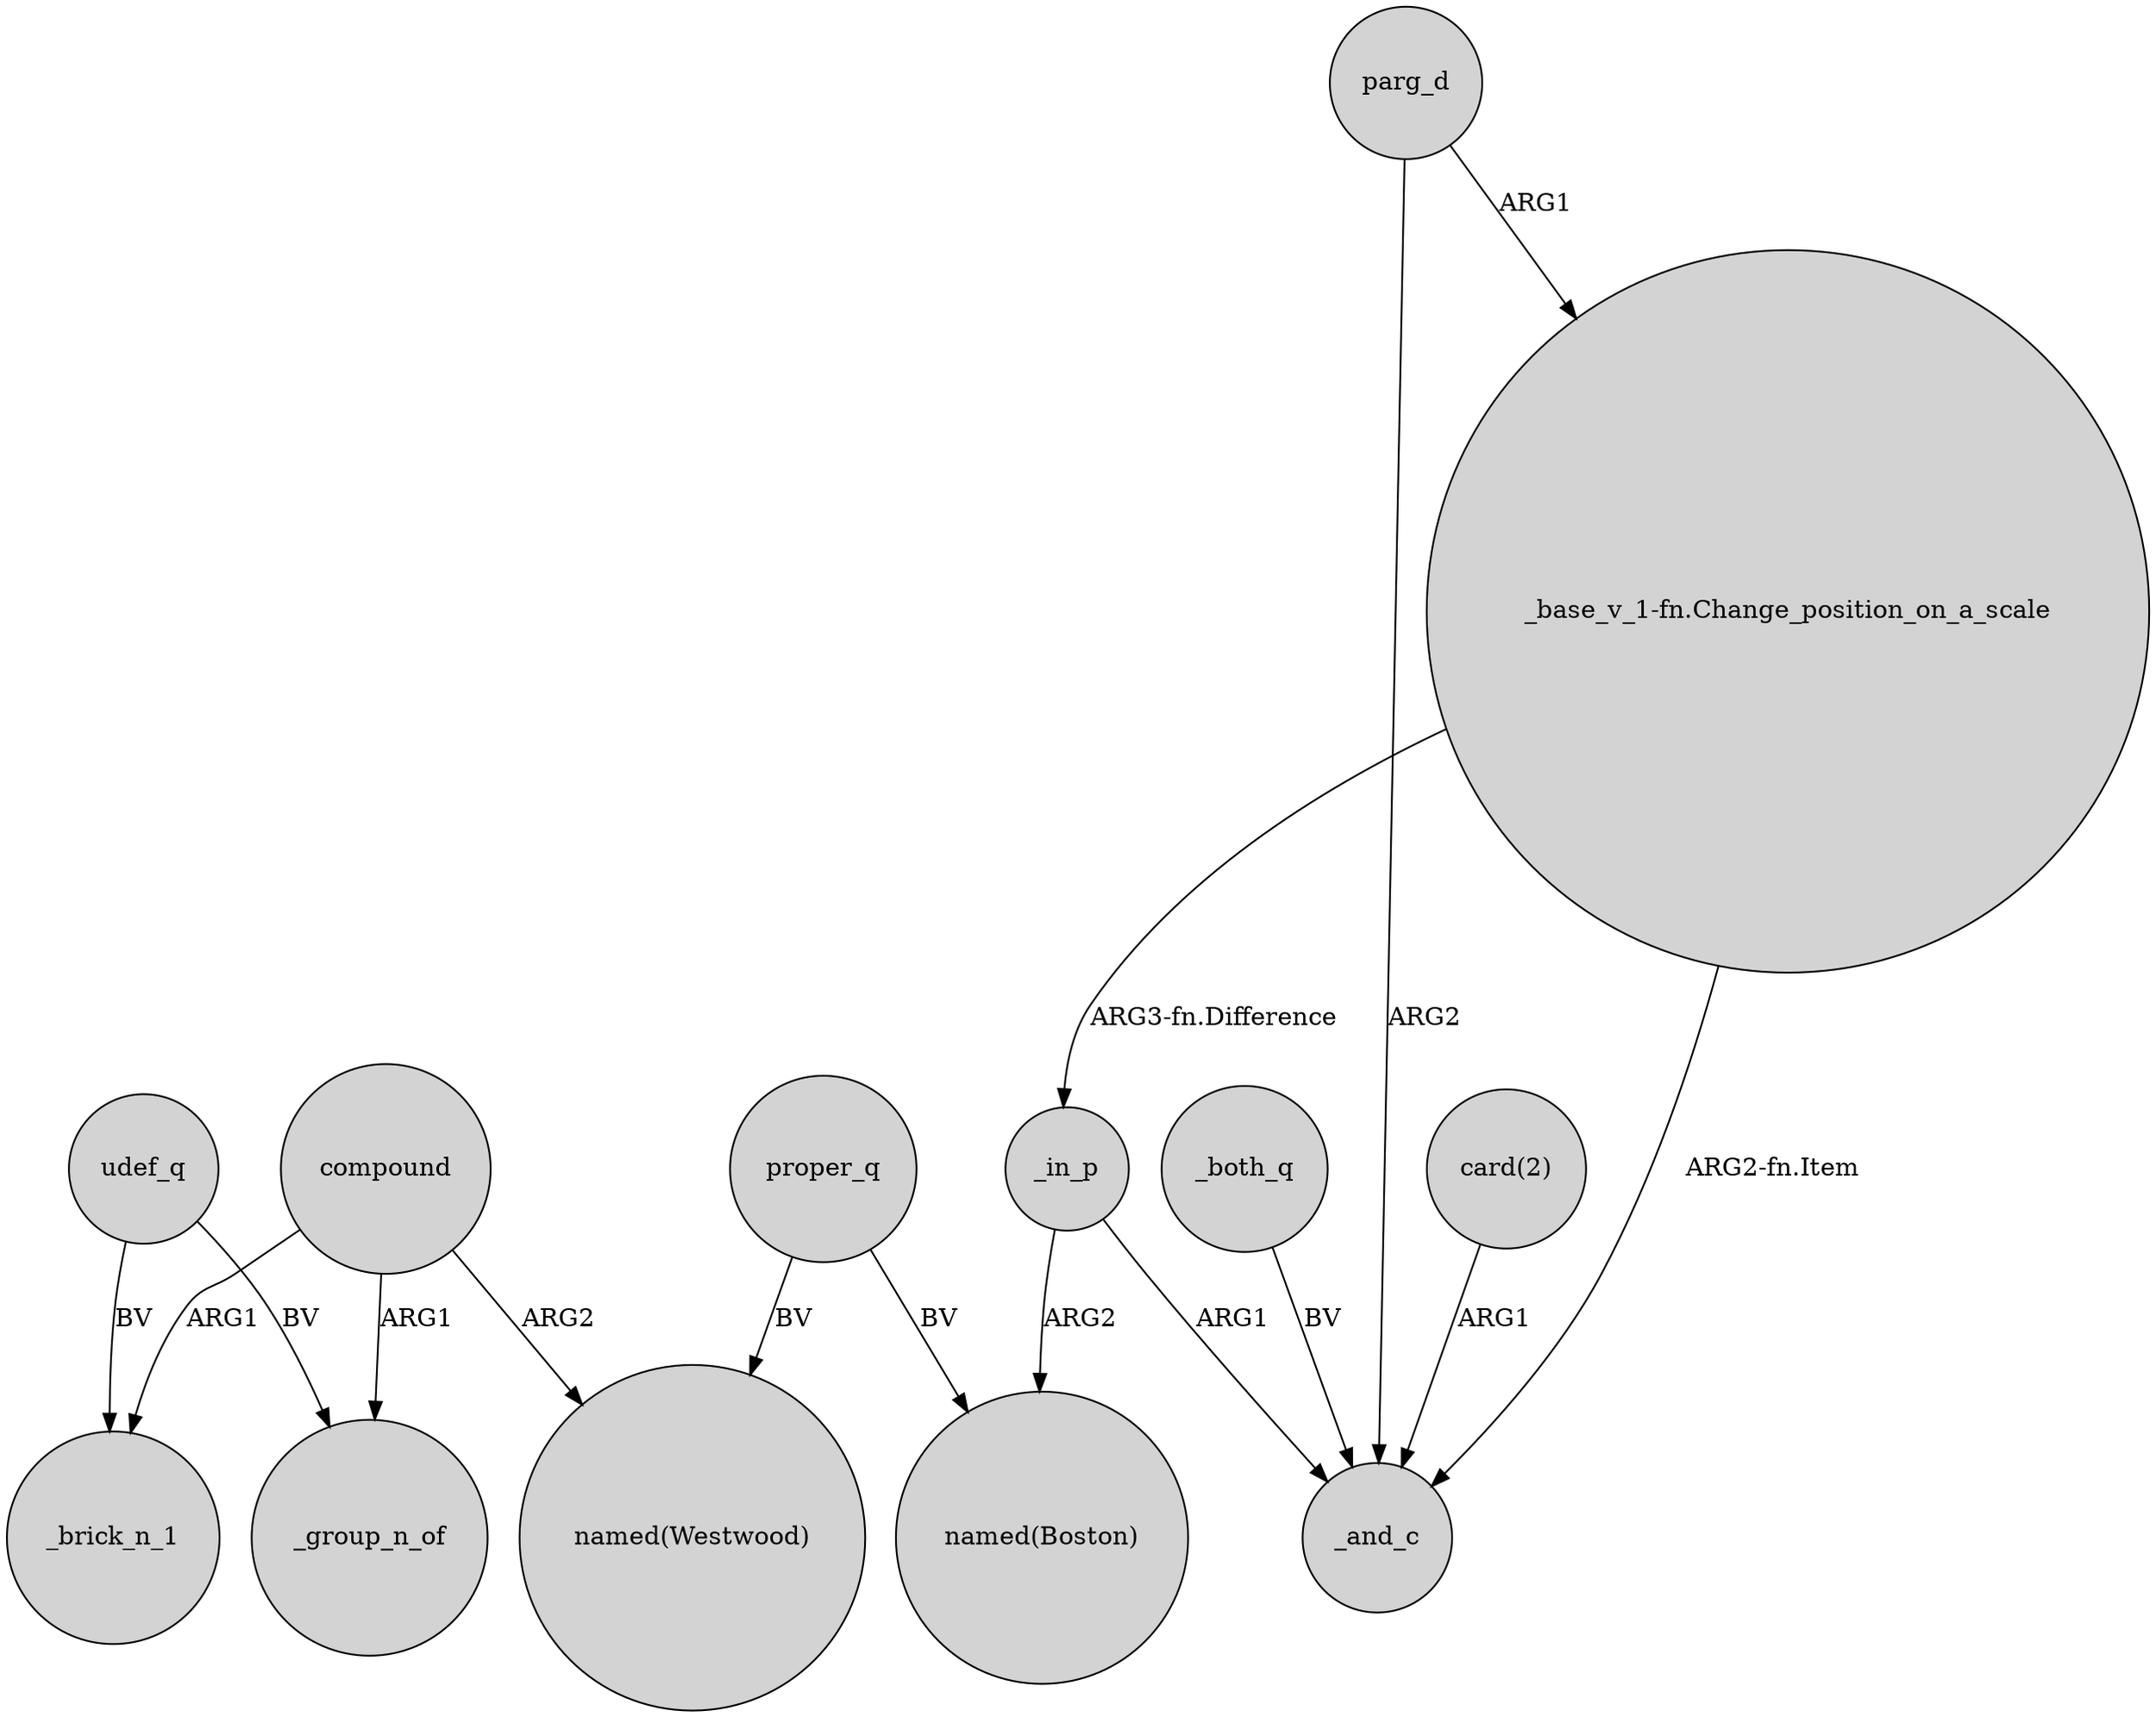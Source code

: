 digraph {
	node [shape=circle style=filled]
	_in_p -> "named(Boston)" [label=ARG2]
	proper_q -> "named(Boston)" [label=BV]
	proper_q -> "named(Westwood)" [label=BV]
	udef_q -> _group_n_of [label=BV]
	compound -> _brick_n_1 [label=ARG1]
	_both_q -> _and_c [label=BV]
	_in_p -> _and_c [label=ARG1]
	compound -> _group_n_of [label=ARG1]
	"_base_v_1-fn.Change_position_on_a_scale" -> _and_c [label="ARG2-fn.Item"]
	parg_d -> "_base_v_1-fn.Change_position_on_a_scale" [label=ARG1]
	udef_q -> _brick_n_1 [label=BV]
	"_base_v_1-fn.Change_position_on_a_scale" -> _in_p [label="ARG3-fn.Difference"]
	"card(2)" -> _and_c [label=ARG1]
	parg_d -> _and_c [label=ARG2]
	compound -> "named(Westwood)" [label=ARG2]
}
